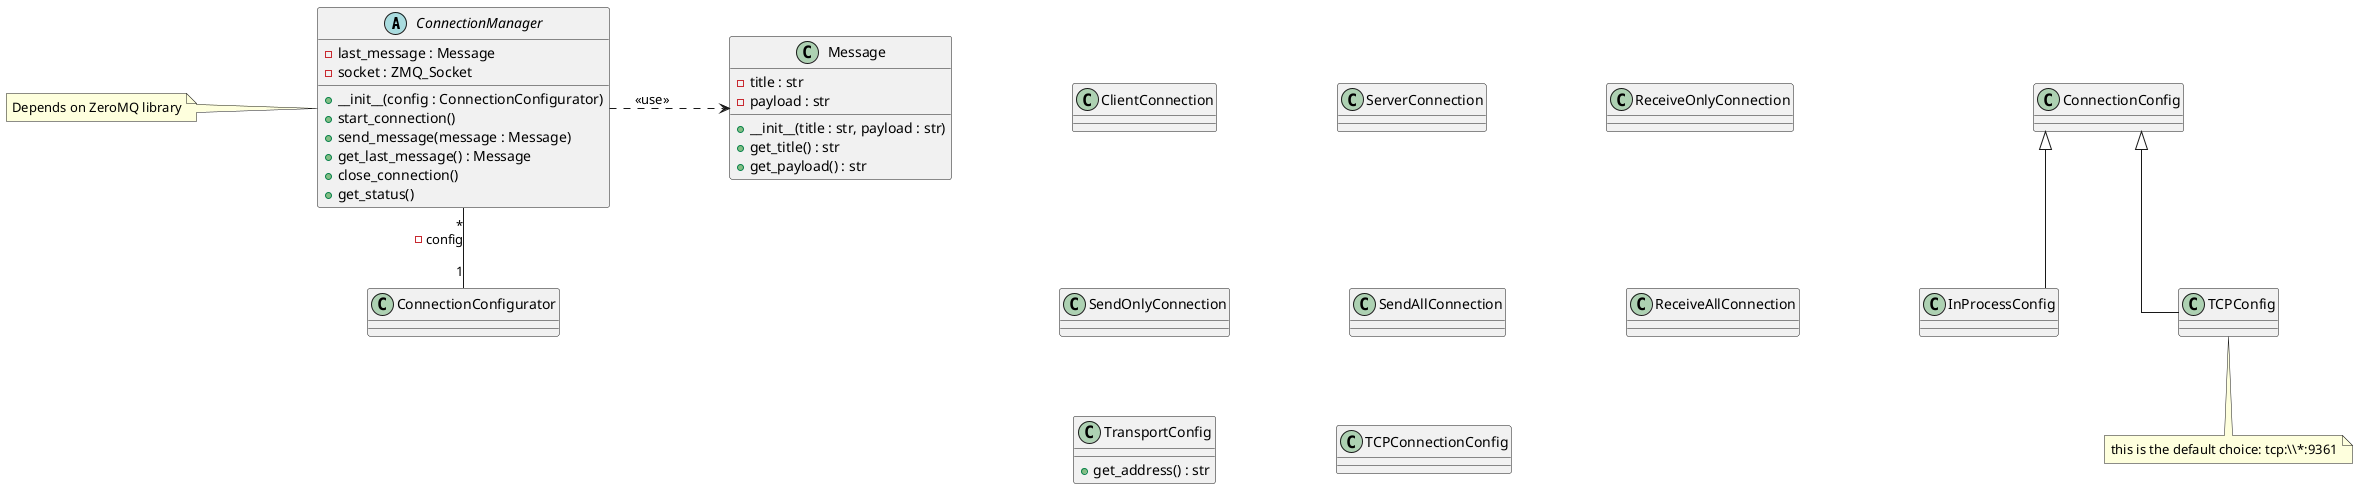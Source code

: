 @startuml

skinparam linetype ortho
skinparam nodesep 120
skinparam ranksep 80

!startsub CONNECTION

abstract class ConnectionManager {
    '- config : ConnectionConfig
    - last_message : Message
    - socket : ZMQ_Socket
    + __init__(config : ConnectionConfigurator)
    + start_connection()
    + send_message(message : Message)
    + get_last_message() : Message
    + close_connection()
    + get_status()
    'Error handling made by the functions
    'Possible errors:
    ' - Cannot create connection (port already bound, other errors)
    ' - Wrong message sent
    ' - Unidirectional Sockets will provide a dummy last_message() or send message()
}

class ClientConnection {

}

class ServerConnection {

}

class ReceiveOnlyConnection {

}

class SendOnlyConnection {

}

class SendAllConnection {

}

class ReceiveAllConnection {

}

class Message {
    - title : str
    - payload : str
    + __init__(title : str, payload : str)
    + get_title() : str
    + get_payload() : str
}

class TransportConfig {
    + get_address() : str
}

class TCPConnectionConfig {

}

class InProcessConfig {

}

ConnectionManager "*" -- "1" ConnectionConfigurator : - config
ConnectionManager .r..> Message : <<use>>
ConnectionConfig <|-- InProcessConfig
ConnectionConfig <|-- TCPConfig

!endsub
note left of ConnectionManager: Depends on ZeroMQ library
note bottom of TCPConfig : this is the default choice: tcp:\\\\*:9361

@enduml
